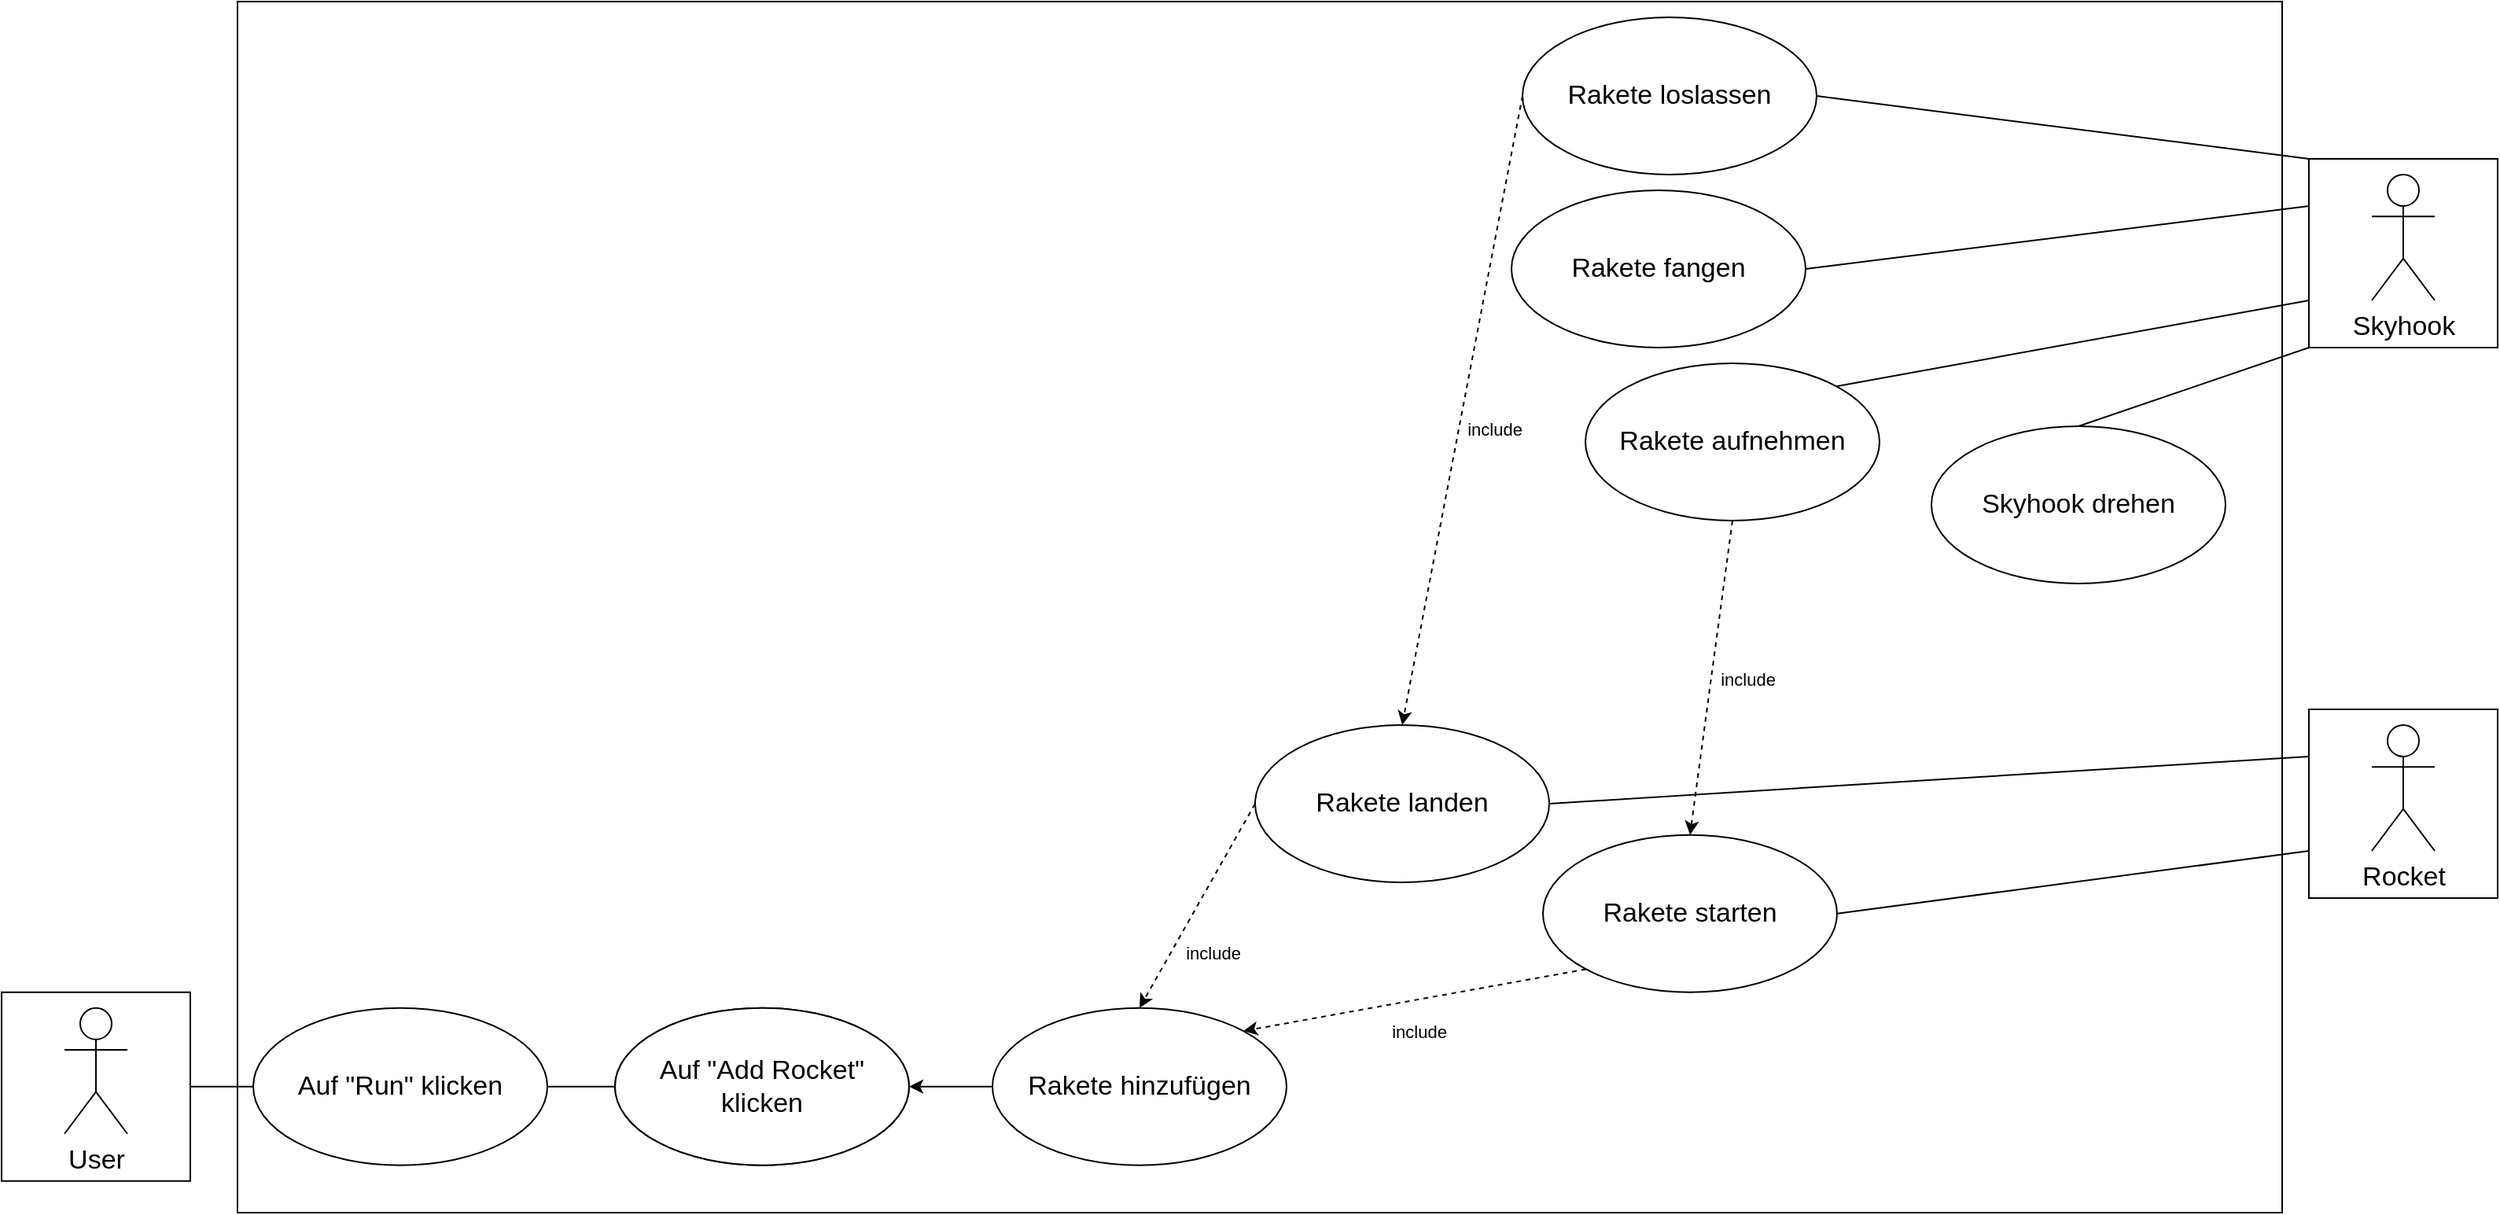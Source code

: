 <mxfile version="20.7.4" type="device"><diagram id="Pf_OAPDi1LDz6133K6vJ" name="Seite-1"><mxGraphModel dx="1789" dy="2474" grid="1" gridSize="10" guides="1" tooltips="1" connect="1" arrows="1" fold="1" page="1" pageScale="1" pageWidth="827" pageHeight="1169" math="0" shadow="0"><root><mxCell id="0"/><mxCell id="1" parent="0"/><mxCell id="32Na4TDvedXWJJ-h5LcN-1" value="" style="rounded=0;whiteSpace=wrap;html=1;" parent="1" vertex="1"><mxGeometry x="180" y="-620" width="1300" height="770" as="geometry"/></mxCell><mxCell id="tSsWBLNGFabxnzLS7rra-1" value="" style="whiteSpace=wrap;html=1;aspect=fixed;strokeColor=#000000;fontSize=17;" parent="1" vertex="1"><mxGeometry x="30" y="9.88" width="120" height="120" as="geometry"/></mxCell><mxCell id="tSsWBLNGFabxnzLS7rra-2" value="User" style="shape=umlActor;verticalLabelPosition=bottom;verticalAlign=top;html=1;outlineConnect=0;strokeColor=#000000;fontSize=17;" parent="1" vertex="1"><mxGeometry x="70" y="19.88" width="40" height="80" as="geometry"/></mxCell><mxCell id="tSsWBLNGFabxnzLS7rra-3" value="" style="whiteSpace=wrap;html=1;aspect=fixed;strokeColor=#000000;fontSize=17;" parent="1" vertex="1"><mxGeometry x="1497" y="-170" width="120" height="120" as="geometry"/></mxCell><mxCell id="tSsWBLNGFabxnzLS7rra-4" value="Rocket" style="shape=umlActor;verticalLabelPosition=bottom;verticalAlign=top;html=1;outlineConnect=0;strokeColor=#000000;fontSize=17;" parent="1" vertex="1"><mxGeometry x="1537" y="-160" width="40" height="80" as="geometry"/></mxCell><mxCell id="tSsWBLNGFabxnzLS7rra-7" value="" style="whiteSpace=wrap;html=1;aspect=fixed;strokeColor=#000000;fontSize=17;" parent="1" vertex="1"><mxGeometry x="1497" y="-520" width="120" height="120" as="geometry"/></mxCell><mxCell id="tSsWBLNGFabxnzLS7rra-8" value="Skyhook" style="shape=umlActor;verticalLabelPosition=bottom;verticalAlign=top;html=1;outlineConnect=0;strokeColor=#000000;fontSize=17;" parent="1" vertex="1"><mxGeometry x="1537" y="-510" width="40" height="80" as="geometry"/></mxCell><mxCell id="tSsWBLNGFabxnzLS7rra-17" value="Auf &quot;Run&quot; klicken" style="ellipse;whiteSpace=wrap;html=1;strokeColor=#000000;fontSize=17;" parent="1" vertex="1"><mxGeometry x="190" y="19.88" width="187" height="100" as="geometry"/></mxCell><mxCell id="tSsWBLNGFabxnzLS7rra-18" value="Auf &quot;Add Rocket&quot; klicken" style="ellipse;whiteSpace=wrap;html=1;strokeColor=#000000;fontSize=17;" parent="1" vertex="1"><mxGeometry x="420" y="19.88" width="187" height="100" as="geometry"/></mxCell><mxCell id="tSsWBLNGFabxnzLS7rra-19" value="Rakete hinzufügen" style="ellipse;whiteSpace=wrap;html=1;strokeColor=#000000;fontSize=17;" parent="1" vertex="1"><mxGeometry x="660" y="19.88" width="187" height="100" as="geometry"/></mxCell><mxCell id="tSsWBLNGFabxnzLS7rra-22" value="Skyhook drehen" style="ellipse;whiteSpace=wrap;html=1;strokeColor=#000000;fontSize=17;" parent="1" vertex="1"><mxGeometry x="1257" y="-350" width="187" height="100" as="geometry"/></mxCell><mxCell id="tSsWBLNGFabxnzLS7rra-24" value="Rakete aufnehmen" style="ellipse;whiteSpace=wrap;html=1;strokeColor=#000000;fontSize=17;" parent="1" vertex="1"><mxGeometry x="1037" y="-390" width="187" height="100" as="geometry"/></mxCell><mxCell id="tSsWBLNGFabxnzLS7rra-25" value="Rakete loslassen" style="ellipse;whiteSpace=wrap;html=1;strokeColor=#000000;fontSize=17;" parent="1" vertex="1"><mxGeometry x="997" y="-610" width="187" height="100" as="geometry"/></mxCell><mxCell id="tSsWBLNGFabxnzLS7rra-26" value="Rakete starten" style="ellipse;whiteSpace=wrap;html=1;strokeColor=#000000;fontSize=17;" parent="1" vertex="1"><mxGeometry x="1010" y="-90.12" width="187" height="100" as="geometry"/></mxCell><mxCell id="tSsWBLNGFabxnzLS7rra-27" value="Rakete landen" style="ellipse;whiteSpace=wrap;html=1;strokeColor=#000000;fontSize=17;" parent="1" vertex="1"><mxGeometry x="827" y="-160" width="187" height="100" as="geometry"/></mxCell><mxCell id="tSsWBLNGFabxnzLS7rra-32" value="Rakete fangen" style="ellipse;whiteSpace=wrap;html=1;strokeColor=#000000;fontSize=17;" parent="1" vertex="1"><mxGeometry x="990" y="-500" width="187" height="100" as="geometry"/></mxCell><mxCell id="32Na4TDvedXWJJ-h5LcN-8" value="" style="endArrow=none;html=1;rounded=0;exitX=1;exitY=0.5;exitDx=0;exitDy=0;entryX=0;entryY=0.5;entryDx=0;entryDy=0;" parent="1" source="tSsWBLNGFabxnzLS7rra-1" target="tSsWBLNGFabxnzLS7rra-17" edge="1"><mxGeometry width="50" height="50" relative="1" as="geometry"><mxPoint x="810" y="-110.12" as="sourcePoint"/><mxPoint x="860" y="-160.12" as="targetPoint"/></mxGeometry></mxCell><mxCell id="32Na4TDvedXWJJ-h5LcN-9" value="" style="endArrow=none;html=1;rounded=0;exitX=1;exitY=0.5;exitDx=0;exitDy=0;entryX=0;entryY=0.5;entryDx=0;entryDy=0;" parent="1" source="tSsWBLNGFabxnzLS7rra-17" target="tSsWBLNGFabxnzLS7rra-18" edge="1"><mxGeometry width="50" height="50" relative="1" as="geometry"><mxPoint x="160" y="79.88" as="sourcePoint"/><mxPoint x="200" y="79.88" as="targetPoint"/></mxGeometry></mxCell><mxCell id="32Na4TDvedXWJJ-h5LcN-11" value="" style="endArrow=none;html=1;rounded=0;exitX=1;exitY=0.5;exitDx=0;exitDy=0;entryX=0;entryY=0;entryDx=0;entryDy=0;" parent="1" source="tSsWBLNGFabxnzLS7rra-25" target="tSsWBLNGFabxnzLS7rra-7" edge="1"><mxGeometry width="50" height="50" relative="1" as="geometry"><mxPoint x="1434.0" y="-450" as="sourcePoint"/><mxPoint x="1490" y="-520" as="targetPoint"/></mxGeometry></mxCell><mxCell id="32Na4TDvedXWJJ-h5LcN-16" value="" style="endArrow=none;html=1;rounded=0;entryX=0;entryY=0.25;entryDx=0;entryDy=0;exitX=1;exitY=0.5;exitDx=0;exitDy=0;" parent="1" source="tSsWBLNGFabxnzLS7rra-27" target="tSsWBLNGFabxnzLS7rra-3" edge="1"><mxGeometry width="50" height="50" relative="1" as="geometry"><mxPoint x="850" y="160" as="sourcePoint"/><mxPoint x="900" y="110" as="targetPoint"/></mxGeometry></mxCell><mxCell id="32Na4TDvedXWJJ-h5LcN-17" value="" style="endArrow=none;html=1;rounded=0;entryX=0;entryY=0.75;entryDx=0;entryDy=0;exitX=1;exitY=0.5;exitDx=0;exitDy=0;" parent="1" source="tSsWBLNGFabxnzLS7rra-26" target="tSsWBLNGFabxnzLS7rra-3" edge="1"><mxGeometry width="50" height="50" relative="1" as="geometry"><mxPoint x="1157" y="-110" as="sourcePoint"/><mxPoint x="1290" y="-140" as="targetPoint"/></mxGeometry></mxCell><mxCell id="32Na4TDvedXWJJ-h5LcN-20" value="" style="endArrow=none;html=1;rounded=0;entryX=0;entryY=0.5;entryDx=0;entryDy=0;exitX=1;exitY=0.5;exitDx=0;exitDy=0;startArrow=classic;startFill=1;" parent="1" source="tSsWBLNGFabxnzLS7rra-18" target="tSsWBLNGFabxnzLS7rra-19" edge="1"><mxGeometry width="50" height="50" relative="1" as="geometry"><mxPoint x="610" y="69.88" as="sourcePoint"/><mxPoint x="430" y="79.88" as="targetPoint"/></mxGeometry></mxCell><mxCell id="32Na4TDvedXWJJ-h5LcN-22" value="Auf &quot;Add Rocket&quot; klicken" style="ellipse;whiteSpace=wrap;html=1;strokeColor=#000000;fontSize=17;" parent="1" vertex="1"><mxGeometry x="420" y="19.88" width="187" height="100" as="geometry"/></mxCell><mxCell id="32Na4TDvedXWJJ-h5LcN-23" value="" style="endArrow=classic;html=1;rounded=0;exitX=0;exitY=1;exitDx=0;exitDy=0;entryX=1;entryY=0;entryDx=0;entryDy=0;dashed=1;" parent="1" source="tSsWBLNGFabxnzLS7rra-26" target="tSsWBLNGFabxnzLS7rra-19" edge="1"><mxGeometry width="50" height="50" relative="1" as="geometry"><mxPoint x="710" y="-130" as="sourcePoint"/><mxPoint x="760" y="-180" as="targetPoint"/></mxGeometry></mxCell><mxCell id="32Na4TDvedXWJJ-h5LcN-25" value="include" style="edgeLabel;html=1;align=center;verticalAlign=middle;resizable=0;points=[];" parent="32Na4TDvedXWJJ-h5LcN-23" vertex="1" connectable="0"><mxGeometry x="0.246" y="2" relative="1" as="geometry"><mxPoint x="29" y="13" as="offset"/></mxGeometry></mxCell><mxCell id="32Na4TDvedXWJJ-h5LcN-24" value="" style="endArrow=classic;html=1;rounded=0;exitX=0;exitY=0.5;exitDx=0;exitDy=0;entryX=0.5;entryY=0;entryDx=0;entryDy=0;dashed=1;" parent="1" source="tSsWBLNGFabxnzLS7rra-27" target="tSsWBLNGFabxnzLS7rra-19" edge="1"><mxGeometry width="50" height="50" relative="1" as="geometry"><mxPoint x="997.614" y="-14.523" as="sourcePoint"/><mxPoint x="829.386" y="194.523" as="targetPoint"/></mxGeometry></mxCell><mxCell id="32Na4TDvedXWJJ-h5LcN-26" value="include" style="edgeLabel;html=1;align=center;verticalAlign=middle;resizable=0;points=[];" parent="32Na4TDvedXWJJ-h5LcN-24" vertex="1" connectable="0"><mxGeometry x="0.283" y="3" relative="1" as="geometry"><mxPoint x="17" y="10" as="offset"/></mxGeometry></mxCell><mxCell id="32Na4TDvedXWJJ-h5LcN-27" value="" style="endArrow=classic;html=1;rounded=0;entryX=0.5;entryY=0;entryDx=0;entryDy=0;exitX=0.5;exitY=1;exitDx=0;exitDy=0;dashed=1;" parent="1" source="tSsWBLNGFabxnzLS7rra-24" target="tSsWBLNGFabxnzLS7rra-26" edge="1"><mxGeometry width="50" height="50" relative="1" as="geometry"><mxPoint x="970" y="-100" as="sourcePoint"/><mxPoint x="1020" y="-150" as="targetPoint"/></mxGeometry></mxCell><mxCell id="32Na4TDvedXWJJ-h5LcN-28" value="include" style="edgeLabel;html=1;align=center;verticalAlign=middle;resizable=0;points=[];" parent="32Na4TDvedXWJJ-h5LcN-27" vertex="1" connectable="0"><mxGeometry x="0.109" y="2" relative="1" as="geometry"><mxPoint x="22" y="-11" as="offset"/></mxGeometry></mxCell><mxCell id="32Na4TDvedXWJJ-h5LcN-29" value="" style="endArrow=classic;html=1;rounded=0;entryX=0.5;entryY=0;entryDx=0;entryDy=0;exitX=0;exitY=0.5;exitDx=0;exitDy=0;dashed=1;" parent="1" source="tSsWBLNGFabxnzLS7rra-25" target="tSsWBLNGFabxnzLS7rra-27" edge="1"><mxGeometry width="50" height="50" relative="1" as="geometry"><mxPoint x="907.0" y="-399.94" as="sourcePoint"/><mxPoint x="880" y="-200.06" as="targetPoint"/><Array as="points"/></mxGeometry></mxCell><mxCell id="32Na4TDvedXWJJ-h5LcN-30" value="include" style="edgeLabel;html=1;align=center;verticalAlign=middle;resizable=0;points=[];" parent="32Na4TDvedXWJJ-h5LcN-29" vertex="1" connectable="0"><mxGeometry x="0.109" y="2" relative="1" as="geometry"><mxPoint x="22" y="-11" as="offset"/></mxGeometry></mxCell><mxCell id="qY7w--bcxzTWOhPfyqwh-6" value="" style="endArrow=none;html=1;rounded=0;exitX=1;exitY=0.5;exitDx=0;exitDy=0;entryX=0;entryY=0.25;entryDx=0;entryDy=0;" parent="1" source="tSsWBLNGFabxnzLS7rra-32" target="tSsWBLNGFabxnzLS7rra-7" edge="1"><mxGeometry width="50" height="50" relative="1" as="geometry"><mxPoint x="1194.0" y="-550" as="sourcePoint"/><mxPoint x="1500" y="-510" as="targetPoint"/></mxGeometry></mxCell><mxCell id="qY7w--bcxzTWOhPfyqwh-7" value="" style="endArrow=none;html=1;rounded=0;exitX=1;exitY=0;exitDx=0;exitDy=0;entryX=0;entryY=0.75;entryDx=0;entryDy=0;" parent="1" source="tSsWBLNGFabxnzLS7rra-24" target="tSsWBLNGFabxnzLS7rra-7" edge="1"><mxGeometry width="50" height="50" relative="1" as="geometry"><mxPoint x="1187.0" y="-440" as="sourcePoint"/><mxPoint x="1507" y="-480" as="targetPoint"/></mxGeometry></mxCell><mxCell id="qY7w--bcxzTWOhPfyqwh-8" value="" style="endArrow=none;html=1;rounded=0;exitX=0.5;exitY=0;exitDx=0;exitDy=0;entryX=0;entryY=1;entryDx=0;entryDy=0;" parent="1" source="tSsWBLNGFabxnzLS7rra-22" target="tSsWBLNGFabxnzLS7rra-7" edge="1"><mxGeometry width="50" height="50" relative="1" as="geometry"><mxPoint x="1206.871" y="-365.217" as="sourcePoint"/><mxPoint x="1507" y="-420" as="targetPoint"/></mxGeometry></mxCell></root></mxGraphModel></diagram></mxfile>